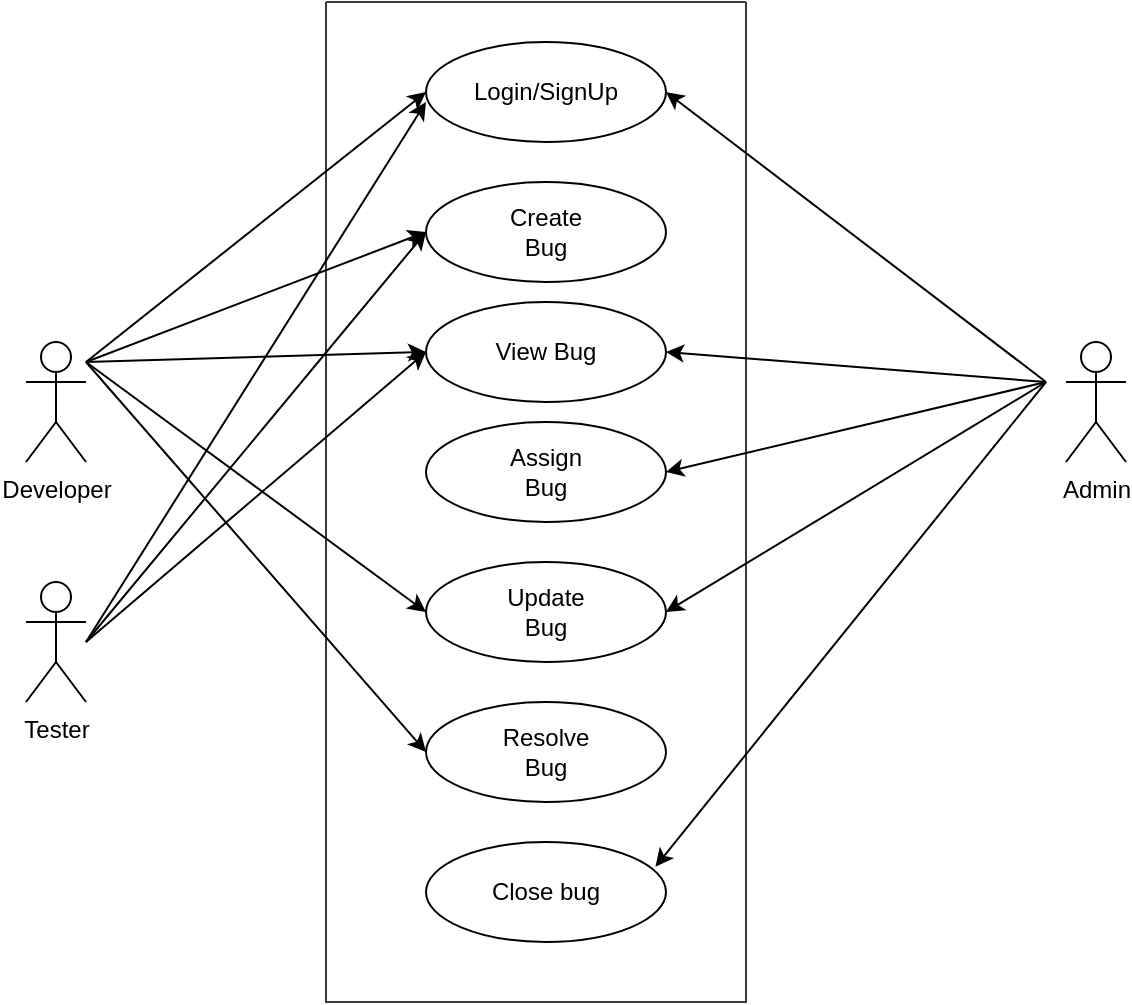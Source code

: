 <mxfile version="21.2.8" type="device">
  <diagram name="Page-1" id="wnFOXuhaWwEhwT9DoHFJ">
    <mxGraphModel dx="794" dy="559" grid="1" gridSize="10" guides="1" tooltips="1" connect="1" arrows="1" fold="1" page="1" pageScale="1" pageWidth="850" pageHeight="1100" math="0" shadow="0">
      <root>
        <object label="" id="0">
          <mxCell />
        </object>
        <mxCell id="1" parent="0" />
        <mxCell id="RNqQU_Cql7f4xv3swJMU-1" value="" style="swimlane;startSize=0;fillColor=#ffff88;strokeColor=#36393d;" vertex="1" parent="1">
          <mxGeometry x="290" y="140" width="210" height="500" as="geometry" />
        </mxCell>
        <mxCell id="RNqQU_Cql7f4xv3swJMU-5" value="" style="ellipse;whiteSpace=wrap;html=1;" vertex="1" parent="RNqQU_Cql7f4xv3swJMU-1">
          <mxGeometry x="50" y="20" width="120" height="50" as="geometry" />
        </mxCell>
        <mxCell id="RNqQU_Cql7f4xv3swJMU-6" value="Login/SignUp" style="text;html=1;align=center;verticalAlign=middle;whiteSpace=wrap;rounded=0;" vertex="1" parent="RNqQU_Cql7f4xv3swJMU-1">
          <mxGeometry x="80" y="30" width="60" height="30" as="geometry" />
        </mxCell>
        <mxCell id="RNqQU_Cql7f4xv3swJMU-7" value="" style="ellipse;whiteSpace=wrap;html=1;" vertex="1" parent="RNqQU_Cql7f4xv3swJMU-1">
          <mxGeometry x="50" y="90" width="120" height="50" as="geometry" />
        </mxCell>
        <mxCell id="RNqQU_Cql7f4xv3swJMU-8" value="Create Bug" style="text;html=1;strokeColor=none;fillColor=none;align=center;verticalAlign=middle;whiteSpace=wrap;rounded=0;" vertex="1" parent="RNqQU_Cql7f4xv3swJMU-1">
          <mxGeometry x="80" y="100" width="60" height="30" as="geometry" />
        </mxCell>
        <mxCell id="RNqQU_Cql7f4xv3swJMU-9" value="" style="ellipse;whiteSpace=wrap;html=1;" vertex="1" parent="RNqQU_Cql7f4xv3swJMU-1">
          <mxGeometry x="50" y="150" width="120" height="50" as="geometry" />
        </mxCell>
        <mxCell id="RNqQU_Cql7f4xv3swJMU-16" value="" style="ellipse;whiteSpace=wrap;html=1;" vertex="1" parent="RNqQU_Cql7f4xv3swJMU-1">
          <mxGeometry x="50" y="210" width="120" height="50" as="geometry" />
        </mxCell>
        <mxCell id="RNqQU_Cql7f4xv3swJMU-17" value="" style="ellipse;whiteSpace=wrap;html=1;" vertex="1" parent="RNqQU_Cql7f4xv3swJMU-1">
          <mxGeometry x="50" y="280" width="120" height="50" as="geometry" />
        </mxCell>
        <mxCell id="RNqQU_Cql7f4xv3swJMU-18" value="" style="ellipse;whiteSpace=wrap;html=1;" vertex="1" parent="RNqQU_Cql7f4xv3swJMU-1">
          <mxGeometry x="50" y="350" width="120" height="50" as="geometry" />
        </mxCell>
        <mxCell id="RNqQU_Cql7f4xv3swJMU-20" value="View Bug" style="text;html=1;strokeColor=none;fillColor=none;align=center;verticalAlign=middle;whiteSpace=wrap;rounded=0;" vertex="1" parent="RNqQU_Cql7f4xv3swJMU-1">
          <mxGeometry x="80" y="160" width="60" height="30" as="geometry" />
        </mxCell>
        <mxCell id="RNqQU_Cql7f4xv3swJMU-21" value="Assign Bug" style="text;html=1;strokeColor=none;fillColor=none;align=center;verticalAlign=middle;whiteSpace=wrap;rounded=0;" vertex="1" parent="RNqQU_Cql7f4xv3swJMU-1">
          <mxGeometry x="80" y="220" width="60" height="30" as="geometry" />
        </mxCell>
        <mxCell id="RNqQU_Cql7f4xv3swJMU-22" value="Update Bug" style="text;html=1;strokeColor=none;fillColor=none;align=center;verticalAlign=middle;whiteSpace=wrap;rounded=0;" vertex="1" parent="RNqQU_Cql7f4xv3swJMU-1">
          <mxGeometry x="80" y="290" width="60" height="30" as="geometry" />
        </mxCell>
        <mxCell id="RNqQU_Cql7f4xv3swJMU-23" value="Resolve Bug" style="text;html=1;strokeColor=none;fillColor=none;align=center;verticalAlign=middle;whiteSpace=wrap;rounded=0;" vertex="1" parent="RNqQU_Cql7f4xv3swJMU-1">
          <mxGeometry x="80" y="360" width="60" height="30" as="geometry" />
        </mxCell>
        <mxCell id="RNqQU_Cql7f4xv3swJMU-30" value="" style="ellipse;whiteSpace=wrap;html=1;" vertex="1" parent="RNqQU_Cql7f4xv3swJMU-1">
          <mxGeometry x="50" y="420" width="120" height="50" as="geometry" />
        </mxCell>
        <mxCell id="RNqQU_Cql7f4xv3swJMU-31" value="Close bug" style="text;html=1;strokeColor=none;fillColor=none;align=center;verticalAlign=middle;whiteSpace=wrap;rounded=0;" vertex="1" parent="RNqQU_Cql7f4xv3swJMU-1">
          <mxGeometry x="80" y="430" width="60" height="30" as="geometry" />
        </mxCell>
        <mxCell id="RNqQU_Cql7f4xv3swJMU-25" value="Developer" style="shape=umlActor;verticalLabelPosition=bottom;verticalAlign=top;html=1;" vertex="1" parent="1">
          <mxGeometry x="140" y="310" width="30" height="60" as="geometry" />
        </mxCell>
        <mxCell id="RNqQU_Cql7f4xv3swJMU-29" value="Admin" style="shape=umlActor;verticalLabelPosition=bottom;verticalAlign=top;html=1;" vertex="1" parent="1">
          <mxGeometry x="660" y="310" width="30" height="60" as="geometry" />
        </mxCell>
        <mxCell id="RNqQU_Cql7f4xv3swJMU-35" value="" style="endArrow=classic;html=1;rounded=0;entryX=0;entryY=0.5;entryDx=0;entryDy=0;" edge="1" parent="1" target="RNqQU_Cql7f4xv3swJMU-5">
          <mxGeometry width="50" height="50" relative="1" as="geometry">
            <mxPoint x="170" y="320" as="sourcePoint" />
            <mxPoint x="220" y="270" as="targetPoint" />
          </mxGeometry>
        </mxCell>
        <mxCell id="RNqQU_Cql7f4xv3swJMU-36" value="" style="endArrow=classic;html=1;rounded=0;entryX=0;entryY=0.5;entryDx=0;entryDy=0;" edge="1" parent="1" target="RNqQU_Cql7f4xv3swJMU-7">
          <mxGeometry width="50" height="50" relative="1" as="geometry">
            <mxPoint x="170" y="320" as="sourcePoint" />
            <mxPoint x="220" y="270" as="targetPoint" />
          </mxGeometry>
        </mxCell>
        <mxCell id="RNqQU_Cql7f4xv3swJMU-37" value="" style="endArrow=classic;html=1;rounded=0;entryX=0;entryY=0.5;entryDx=0;entryDy=0;" edge="1" parent="1" target="RNqQU_Cql7f4xv3swJMU-9">
          <mxGeometry width="50" height="50" relative="1" as="geometry">
            <mxPoint x="170" y="320" as="sourcePoint" />
            <mxPoint x="220" y="270" as="targetPoint" />
          </mxGeometry>
        </mxCell>
        <mxCell id="RNqQU_Cql7f4xv3swJMU-39" value="" style="endArrow=classic;html=1;rounded=0;entryX=0;entryY=0.5;entryDx=0;entryDy=0;" edge="1" parent="1" target="RNqQU_Cql7f4xv3swJMU-17">
          <mxGeometry width="50" height="50" relative="1" as="geometry">
            <mxPoint x="170" y="320" as="sourcePoint" />
            <mxPoint x="220" y="270" as="targetPoint" />
          </mxGeometry>
        </mxCell>
        <mxCell id="RNqQU_Cql7f4xv3swJMU-40" value="" style="endArrow=classic;html=1;rounded=0;entryX=0;entryY=0.5;entryDx=0;entryDy=0;" edge="1" parent="1" target="RNqQU_Cql7f4xv3swJMU-18">
          <mxGeometry width="50" height="50" relative="1" as="geometry">
            <mxPoint x="170" y="320" as="sourcePoint" />
            <mxPoint x="220" y="270" as="targetPoint" />
          </mxGeometry>
        </mxCell>
        <mxCell id="RNqQU_Cql7f4xv3swJMU-42" value="" style="endArrow=classic;html=1;rounded=0;entryX=1;entryY=0.5;entryDx=0;entryDy=0;" edge="1" parent="1" target="RNqQU_Cql7f4xv3swJMU-5">
          <mxGeometry width="50" height="50" relative="1" as="geometry">
            <mxPoint x="650" y="330" as="sourcePoint" />
            <mxPoint x="660" y="300" as="targetPoint" />
          </mxGeometry>
        </mxCell>
        <mxCell id="RNqQU_Cql7f4xv3swJMU-43" value="" style="endArrow=classic;html=1;rounded=0;entryX=1;entryY=0.5;entryDx=0;entryDy=0;" edge="1" parent="1" target="RNqQU_Cql7f4xv3swJMU-16">
          <mxGeometry width="50" height="50" relative="1" as="geometry">
            <mxPoint x="650" y="330" as="sourcePoint" />
            <mxPoint x="700" y="280" as="targetPoint" />
          </mxGeometry>
        </mxCell>
        <mxCell id="RNqQU_Cql7f4xv3swJMU-47" value="" style="endArrow=classic;html=1;rounded=0;entryX=0.956;entryY=0.247;entryDx=0;entryDy=0;entryPerimeter=0;" edge="1" parent="1" target="RNqQU_Cql7f4xv3swJMU-30">
          <mxGeometry width="50" height="50" relative="1" as="geometry">
            <mxPoint x="650" y="330" as="sourcePoint" />
            <mxPoint x="700" y="280" as="targetPoint" />
          </mxGeometry>
        </mxCell>
        <mxCell id="RNqQU_Cql7f4xv3swJMU-48" value="" style="endArrow=classic;html=1;rounded=0;entryX=1;entryY=0.5;entryDx=0;entryDy=0;" edge="1" parent="1" target="RNqQU_Cql7f4xv3swJMU-9">
          <mxGeometry width="50" height="50" relative="1" as="geometry">
            <mxPoint x="650" y="330" as="sourcePoint" />
            <mxPoint x="700" y="280" as="targetPoint" />
          </mxGeometry>
        </mxCell>
        <mxCell id="RNqQU_Cql7f4xv3swJMU-51" value="" style="endArrow=classic;html=1;rounded=0;entryX=1;entryY=0.5;entryDx=0;entryDy=0;" edge="1" parent="1" target="RNqQU_Cql7f4xv3swJMU-17">
          <mxGeometry width="50" height="50" relative="1" as="geometry">
            <mxPoint x="650" y="330" as="sourcePoint" />
            <mxPoint x="700" y="280" as="targetPoint" />
          </mxGeometry>
        </mxCell>
        <mxCell id="RNqQU_Cql7f4xv3swJMU-52" value="Tester" style="shape=umlActor;verticalLabelPosition=bottom;verticalAlign=top;html=1;" vertex="1" parent="1">
          <mxGeometry x="140" y="430" width="30" height="60" as="geometry" />
        </mxCell>
        <mxCell id="RNqQU_Cql7f4xv3swJMU-56" value="" style="endArrow=classic;html=1;rounded=0;" edge="1" parent="1">
          <mxGeometry width="50" height="50" relative="1" as="geometry">
            <mxPoint x="170" y="460" as="sourcePoint" />
            <mxPoint x="340" y="190" as="targetPoint" />
          </mxGeometry>
        </mxCell>
        <mxCell id="RNqQU_Cql7f4xv3swJMU-57" value="" style="endArrow=classic;html=1;rounded=0;entryX=0;entryY=0.5;entryDx=0;entryDy=0;" edge="1" parent="1" target="RNqQU_Cql7f4xv3swJMU-9">
          <mxGeometry width="50" height="50" relative="1" as="geometry">
            <mxPoint x="170" y="460" as="sourcePoint" />
            <mxPoint x="220" y="410" as="targetPoint" />
          </mxGeometry>
        </mxCell>
        <mxCell id="RNqQU_Cql7f4xv3swJMU-58" value="" style="endArrow=classic;html=1;rounded=0;entryX=0;entryY=0.5;entryDx=0;entryDy=0;" edge="1" parent="1" target="RNqQU_Cql7f4xv3swJMU-7">
          <mxGeometry width="50" height="50" relative="1" as="geometry">
            <mxPoint x="170" y="460" as="sourcePoint" />
            <mxPoint x="220" y="410" as="targetPoint" />
          </mxGeometry>
        </mxCell>
      </root>
    </mxGraphModel>
  </diagram>
</mxfile>
